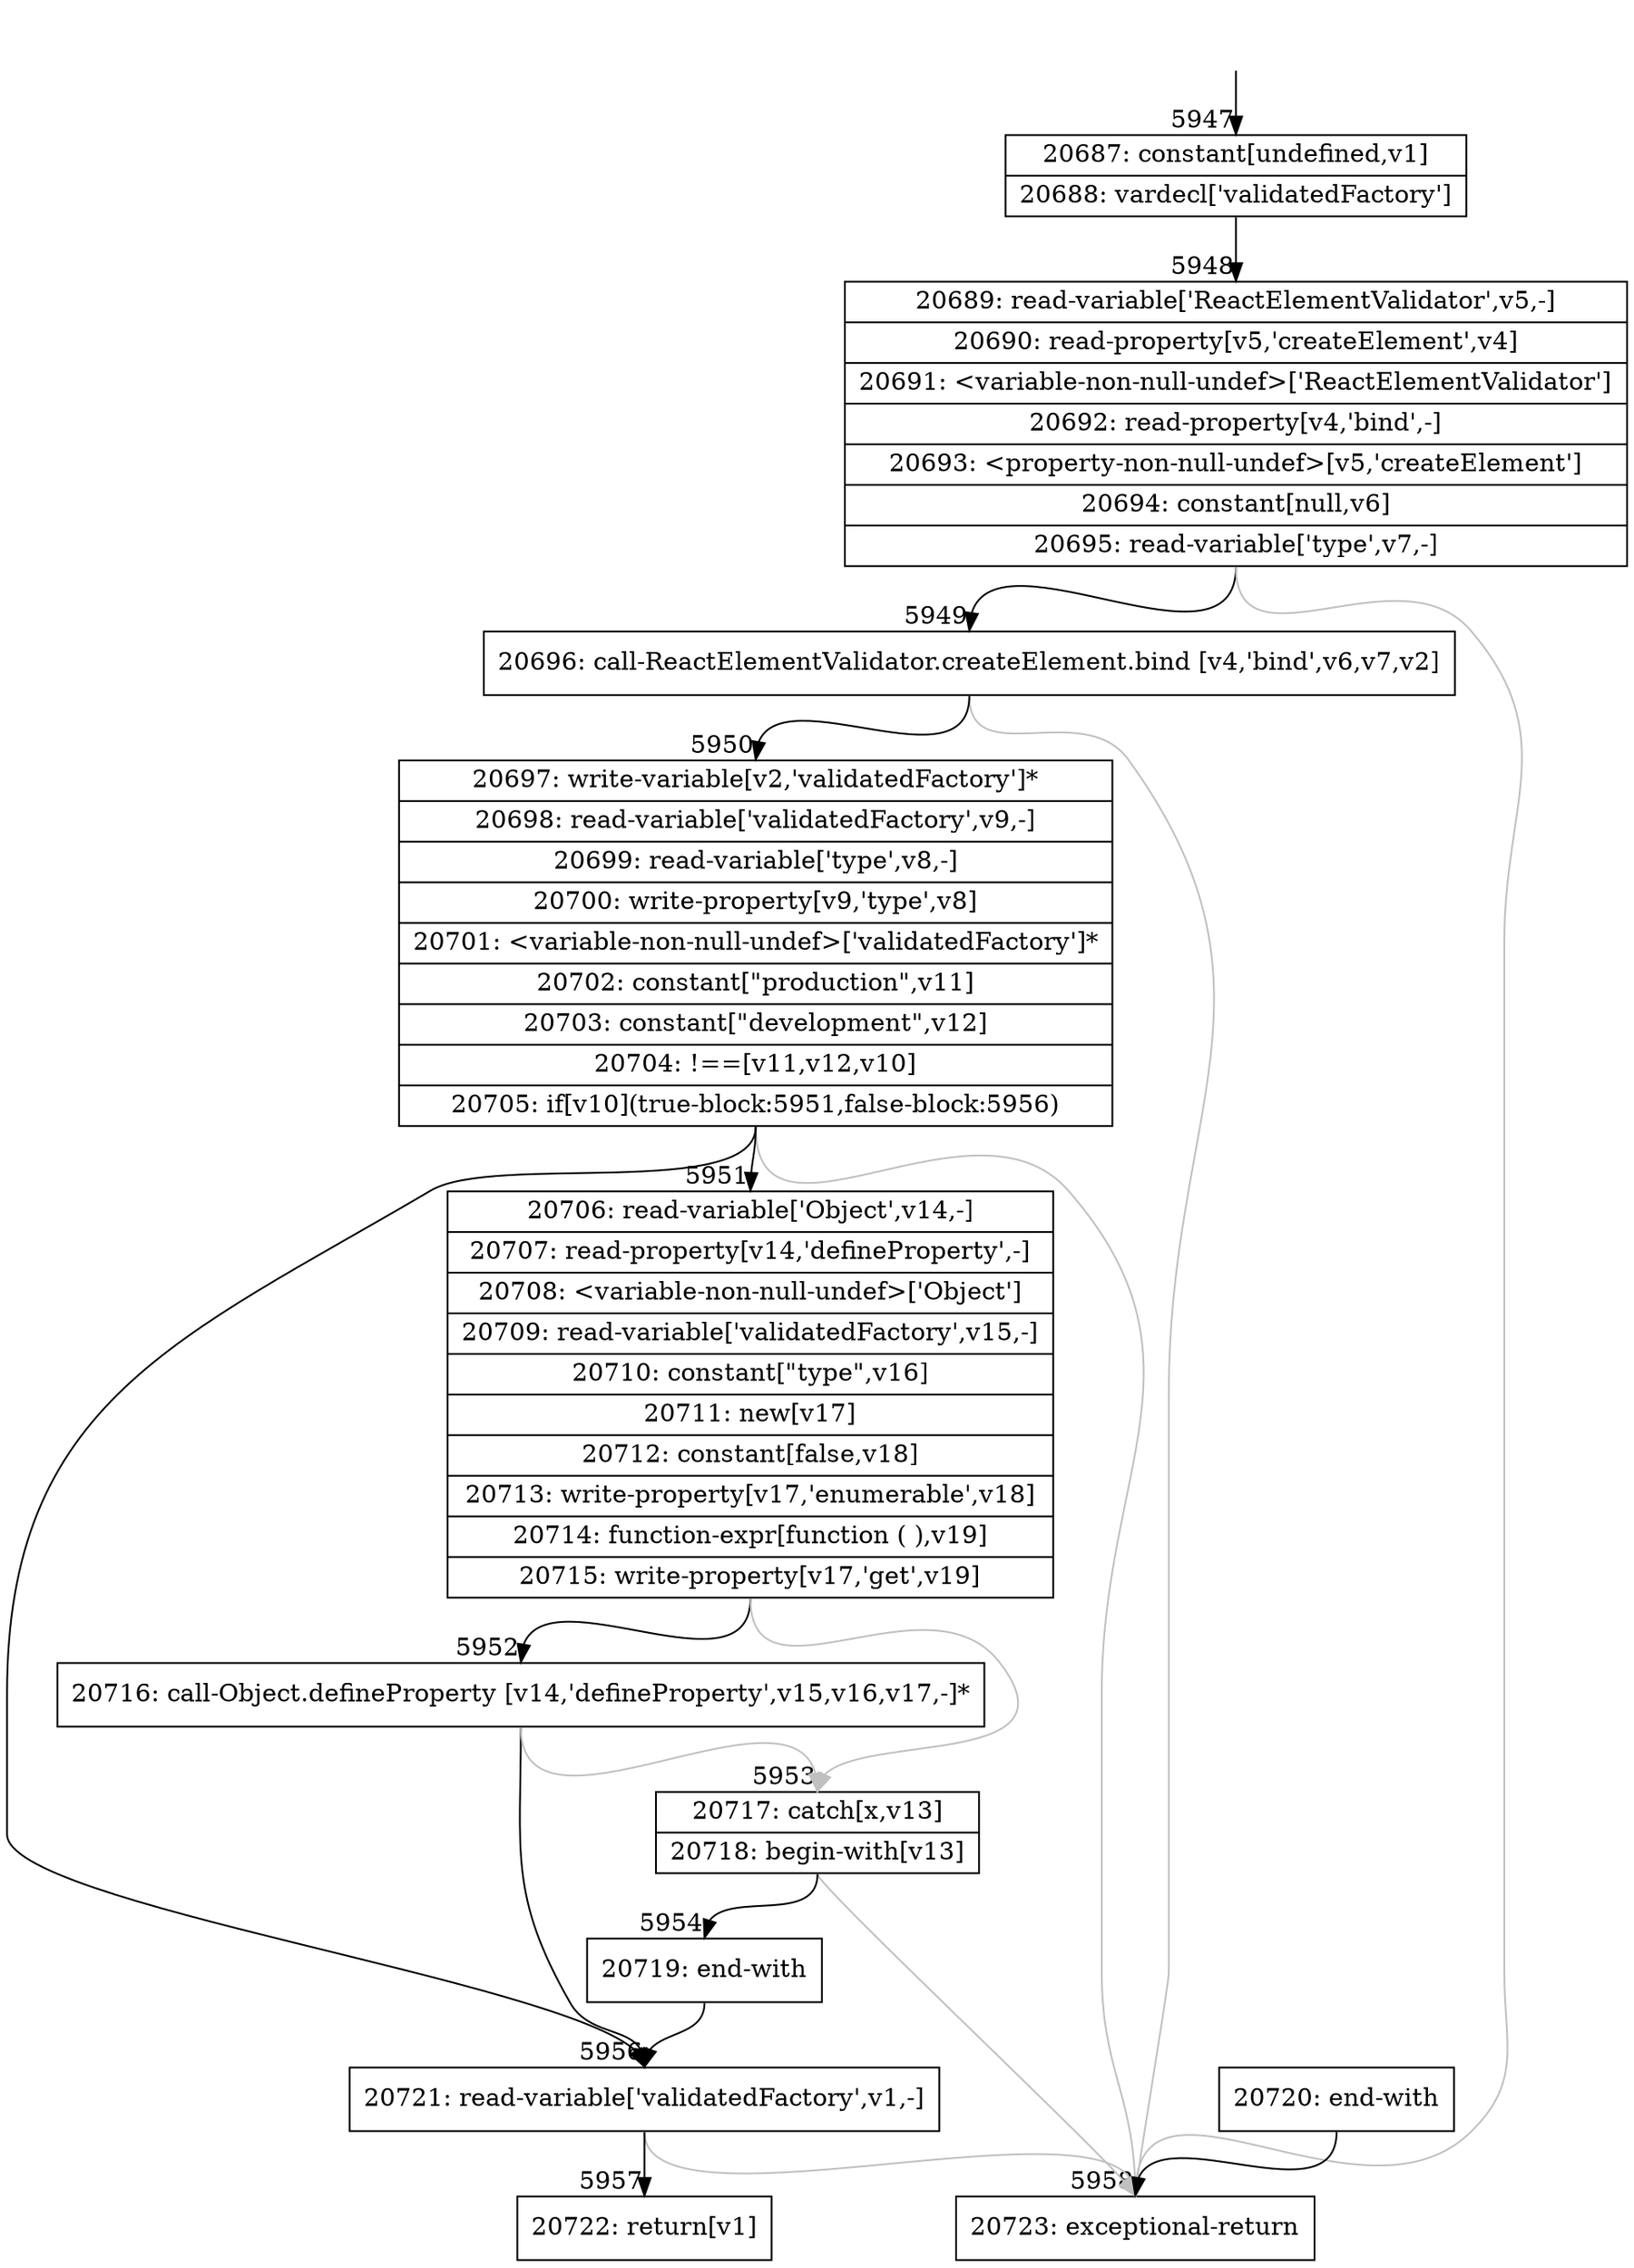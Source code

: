 digraph {
rankdir="TD"
BB_entry396[shape=none,label=""];
BB_entry396 -> BB5947 [tailport=s, headport=n, headlabel="    5947"]
BB5947 [shape=record label="{20687: constant[undefined,v1]|20688: vardecl['validatedFactory']}" ] 
BB5947 -> BB5948 [tailport=s, headport=n, headlabel="      5948"]
BB5948 [shape=record label="{20689: read-variable['ReactElementValidator',v5,-]|20690: read-property[v5,'createElement',v4]|20691: \<variable-non-null-undef\>['ReactElementValidator']|20692: read-property[v4,'bind',-]|20693: \<property-non-null-undef\>[v5,'createElement']|20694: constant[null,v6]|20695: read-variable['type',v7,-]}" ] 
BB5948 -> BB5949 [tailport=s, headport=n, headlabel="      5949"]
BB5948 -> BB5958 [tailport=s, headport=n, color=gray, headlabel="      5958"]
BB5949 [shape=record label="{20696: call-ReactElementValidator.createElement.bind [v4,'bind',v6,v7,v2]}" ] 
BB5949 -> BB5950 [tailport=s, headport=n, headlabel="      5950"]
BB5949 -> BB5958 [tailport=s, headport=n, color=gray]
BB5950 [shape=record label="{20697: write-variable[v2,'validatedFactory']*|20698: read-variable['validatedFactory',v9,-]|20699: read-variable['type',v8,-]|20700: write-property[v9,'type',v8]|20701: \<variable-non-null-undef\>['validatedFactory']*|20702: constant[\"production\",v11]|20703: constant[\"development\",v12]|20704: !==[v11,v12,v10]|20705: if[v10](true-block:5951,false-block:5956)}" ] 
BB5950 -> BB5951 [tailport=s, headport=n, headlabel="      5951"]
BB5950 -> BB5956 [tailport=s, headport=n, headlabel="      5956"]
BB5950 -> BB5958 [tailport=s, headport=n, color=gray]
BB5951 [shape=record label="{20706: read-variable['Object',v14,-]|20707: read-property[v14,'defineProperty',-]|20708: \<variable-non-null-undef\>['Object']|20709: read-variable['validatedFactory',v15,-]|20710: constant[\"type\",v16]|20711: new[v17]|20712: constant[false,v18]|20713: write-property[v17,'enumerable',v18]|20714: function-expr[function ( ),v19]|20715: write-property[v17,'get',v19]}" ] 
BB5951 -> BB5952 [tailport=s, headport=n, headlabel="      5952"]
BB5951 -> BB5953 [tailport=s, headport=n, color=gray, headlabel="      5953"]
BB5952 [shape=record label="{20716: call-Object.defineProperty [v14,'defineProperty',v15,v16,v17,-]*}" ] 
BB5952 -> BB5956 [tailport=s, headport=n]
BB5952 -> BB5953 [tailport=s, headport=n, color=gray]
BB5953 [shape=record label="{20717: catch[x,v13]|20718: begin-with[v13]}" ] 
BB5953 -> BB5954 [tailport=s, headport=n, headlabel="      5954"]
BB5953 -> BB5958 [tailport=s, headport=n, color=gray]
BB5954 [shape=record label="{20719: end-with}" ] 
BB5954 -> BB5956 [tailport=s, headport=n]
BB5955 [shape=record label="{20720: end-with}" ] 
BB5955 -> BB5958 [tailport=s, headport=n]
BB5956 [shape=record label="{20721: read-variable['validatedFactory',v1,-]}" ] 
BB5956 -> BB5957 [tailport=s, headport=n, headlabel="      5957"]
BB5956 -> BB5958 [tailport=s, headport=n, color=gray]
BB5957 [shape=record label="{20722: return[v1]}" ] 
BB5958 [shape=record label="{20723: exceptional-return}" ] 
//#$~ 10588
}
